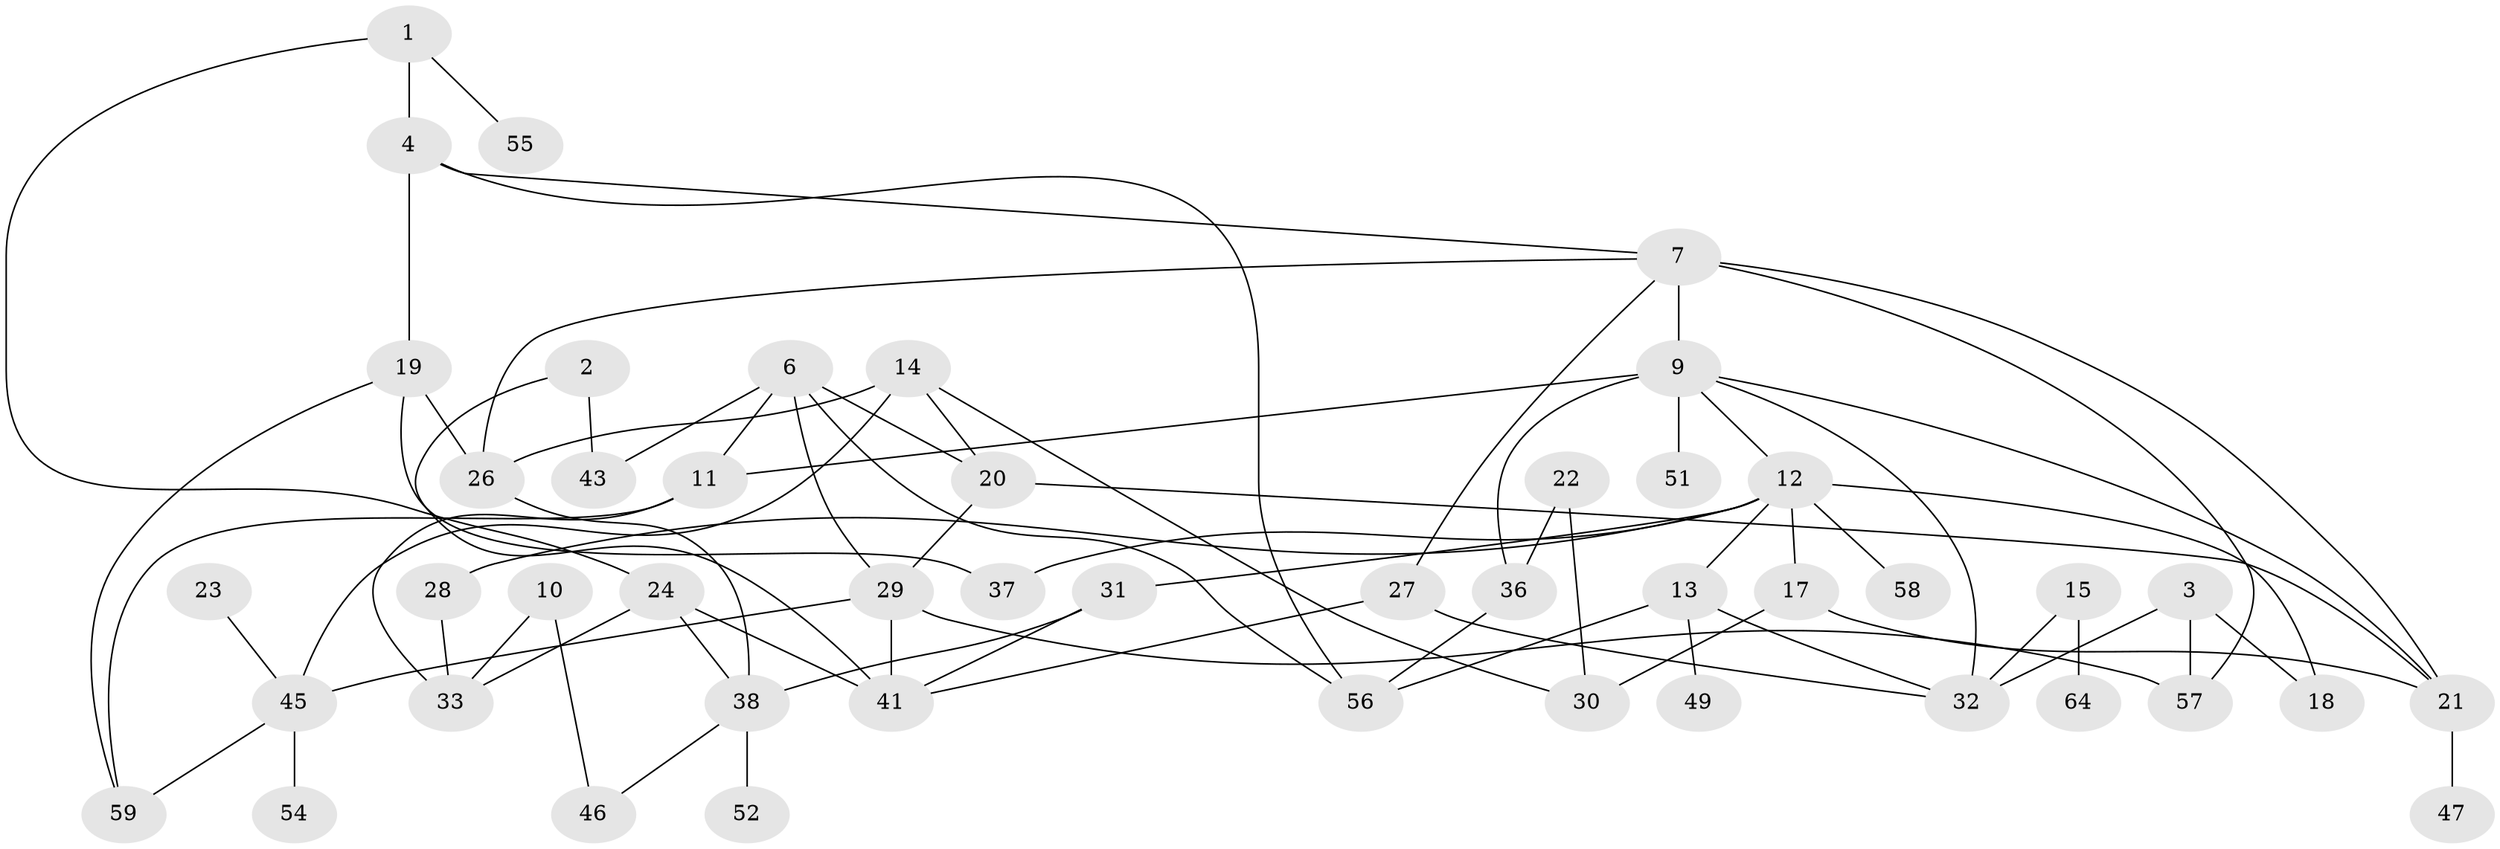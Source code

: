 // original degree distribution, {2: 0.17886178861788618, 3: 0.2032520325203252, 4: 0.12195121951219512, 1: 0.3089430894308943, 0: 0.10569105691056911, 5: 0.04878048780487805, 6: 0.024390243902439025, 7: 0.008130081300813009}
// Generated by graph-tools (version 1.1) at 2025/33/03/09/25 02:33:44]
// undirected, 47 vertices, 75 edges
graph export_dot {
graph [start="1"]
  node [color=gray90,style=filled];
  1;
  2;
  3;
  4;
  6;
  7;
  9;
  10;
  11;
  12;
  13;
  14;
  15;
  17;
  18;
  19;
  20;
  21;
  22;
  23;
  24;
  26;
  27;
  28;
  29;
  30;
  31;
  32;
  33;
  36;
  37;
  38;
  41;
  43;
  45;
  46;
  47;
  49;
  51;
  52;
  54;
  55;
  56;
  57;
  58;
  59;
  64;
  1 -- 4 [weight=1.0];
  1 -- 24 [weight=1.0];
  1 -- 55 [weight=1.0];
  2 -- 41 [weight=1.0];
  2 -- 43 [weight=1.0];
  3 -- 18 [weight=1.0];
  3 -- 32 [weight=1.0];
  3 -- 57 [weight=1.0];
  4 -- 7 [weight=1.0];
  4 -- 19 [weight=2.0];
  4 -- 56 [weight=1.0];
  6 -- 11 [weight=1.0];
  6 -- 20 [weight=1.0];
  6 -- 29 [weight=1.0];
  6 -- 43 [weight=1.0];
  6 -- 56 [weight=1.0];
  7 -- 9 [weight=1.0];
  7 -- 21 [weight=2.0];
  7 -- 26 [weight=1.0];
  7 -- 27 [weight=1.0];
  7 -- 57 [weight=1.0];
  9 -- 11 [weight=2.0];
  9 -- 12 [weight=1.0];
  9 -- 21 [weight=1.0];
  9 -- 32 [weight=1.0];
  9 -- 36 [weight=1.0];
  9 -- 51 [weight=1.0];
  10 -- 33 [weight=1.0];
  10 -- 46 [weight=1.0];
  11 -- 33 [weight=1.0];
  11 -- 59 [weight=1.0];
  12 -- 13 [weight=1.0];
  12 -- 17 [weight=1.0];
  12 -- 18 [weight=1.0];
  12 -- 28 [weight=1.0];
  12 -- 31 [weight=1.0];
  12 -- 37 [weight=1.0];
  12 -- 58 [weight=1.0];
  13 -- 32 [weight=1.0];
  13 -- 49 [weight=1.0];
  13 -- 56 [weight=1.0];
  14 -- 20 [weight=1.0];
  14 -- 26 [weight=1.0];
  14 -- 30 [weight=1.0];
  14 -- 45 [weight=3.0];
  15 -- 32 [weight=1.0];
  15 -- 64 [weight=1.0];
  17 -- 21 [weight=1.0];
  17 -- 30 [weight=1.0];
  19 -- 26 [weight=1.0];
  19 -- 37 [weight=1.0];
  19 -- 59 [weight=1.0];
  20 -- 21 [weight=1.0];
  20 -- 29 [weight=2.0];
  21 -- 47 [weight=1.0];
  22 -- 30 [weight=1.0];
  22 -- 36 [weight=1.0];
  23 -- 45 [weight=1.0];
  24 -- 33 [weight=1.0];
  24 -- 38 [weight=1.0];
  24 -- 41 [weight=1.0];
  26 -- 38 [weight=1.0];
  27 -- 32 [weight=1.0];
  27 -- 41 [weight=1.0];
  28 -- 33 [weight=1.0];
  29 -- 41 [weight=1.0];
  29 -- 45 [weight=1.0];
  29 -- 57 [weight=1.0];
  31 -- 38 [weight=2.0];
  31 -- 41 [weight=1.0];
  36 -- 56 [weight=1.0];
  38 -- 46 [weight=1.0];
  38 -- 52 [weight=1.0];
  45 -- 54 [weight=1.0];
  45 -- 59 [weight=1.0];
}
